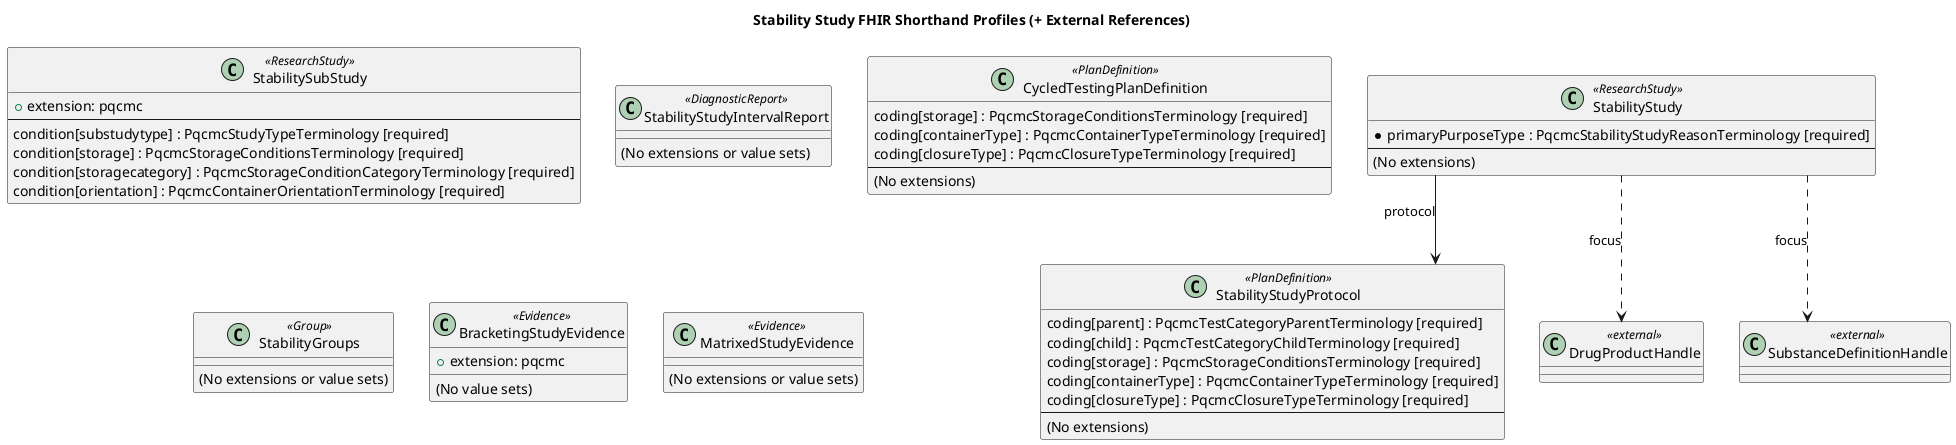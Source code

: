 @startuml
skinparam linetype ortho
title Stability Study FHIR Shorthand Profiles (+ External References)

' ========== PROFILES ==========
class StabilityStudy <<ResearchStudy>> {
  * primaryPurposeType : PqcmcStabilityStudyReasonTerminology [required]
  --
  (No extensions)
}
class StabilitySubStudy <<ResearchStudy>> {
  + extension: pqcmc
  --
  condition[substudytype] : PqcmcStudyTypeTerminology [required]
  condition[storage] : PqcmcStorageConditionsTerminology [required]
  condition[storagecategory] : PqcmcStorageConditionCategoryTerminology [required]
  condition[orientation] : PqcmcContainerOrientationTerminology [required]
}
class StabilityStudyIntervalReport <<DiagnosticReport>> {
  (No extensions or value sets)
}
class StabilityStudyProtocol <<PlanDefinition>> {
  coding[parent] : PqcmcTestCategoryParentTerminology [required]
  coding[child] : PqcmcTestCategoryChildTerminology [required]
  coding[storage] : PqcmcStorageConditionsTerminology [required]
  coding[containerType] : PqcmcContainerTypeTerminology [required]
  coding[closureType] : PqcmcClosureTypeTerminology [required]
  --
  (No extensions)
}
class CycledTestingPlanDefinition <<PlanDefinition>> {
  coding[storage] : PqcmcStorageConditionsTerminology [required]
  coding[containerType] : PqcmcContainerTypeTerminology [required]
  coding[closureType] : PqcmcClosureTypeTerminology [required]
  --
  (No extensions)
}
class StabilityGroups <<Group>> {
  (No extensions or value sets)
}
class BracketingStudyEvidence <<Evidence>> {
  + extension: pqcmc
  (No value sets)
}
class MatrixedStudyEvidence <<Evidence>> {
  (No extensions or value sets)
}

' ========== EXTERNAL CLASSES (REFERENCED BUT NOT DEFINED) ==========
class DrugProductHandle <<external>>
class SubstanceDefinitionHandle <<external>>

' ========== REFERENCES ==========
StabilityStudy --> StabilityStudyProtocol : protocol

' Add references from FSH file (parsed previously):
' - StabilityStudy.focus only CodeableReference(DrugProductHandle or SubstanceDefinitionHandle)
StabilityStudy ..> DrugProductHandle : focus
StabilityStudy ..> SubstanceDefinitionHandle : focus

@enduml
